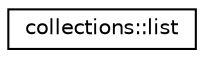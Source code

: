 digraph "Graphical Class Hierarchy"
{
 // LATEX_PDF_SIZE
  edge [fontname="Helvetica",fontsize="10",labelfontname="Helvetica",labelfontsize="10"];
  node [fontname="Helvetica",fontsize="10",shape=record];
  rankdir="LR";
  Node0 [label="collections::list",height=0.2,width=0.4,color="black", fillcolor="white", style="filled",URL="$structcollections_1_1list.html",tooltip="Defines a generic list."];
}
